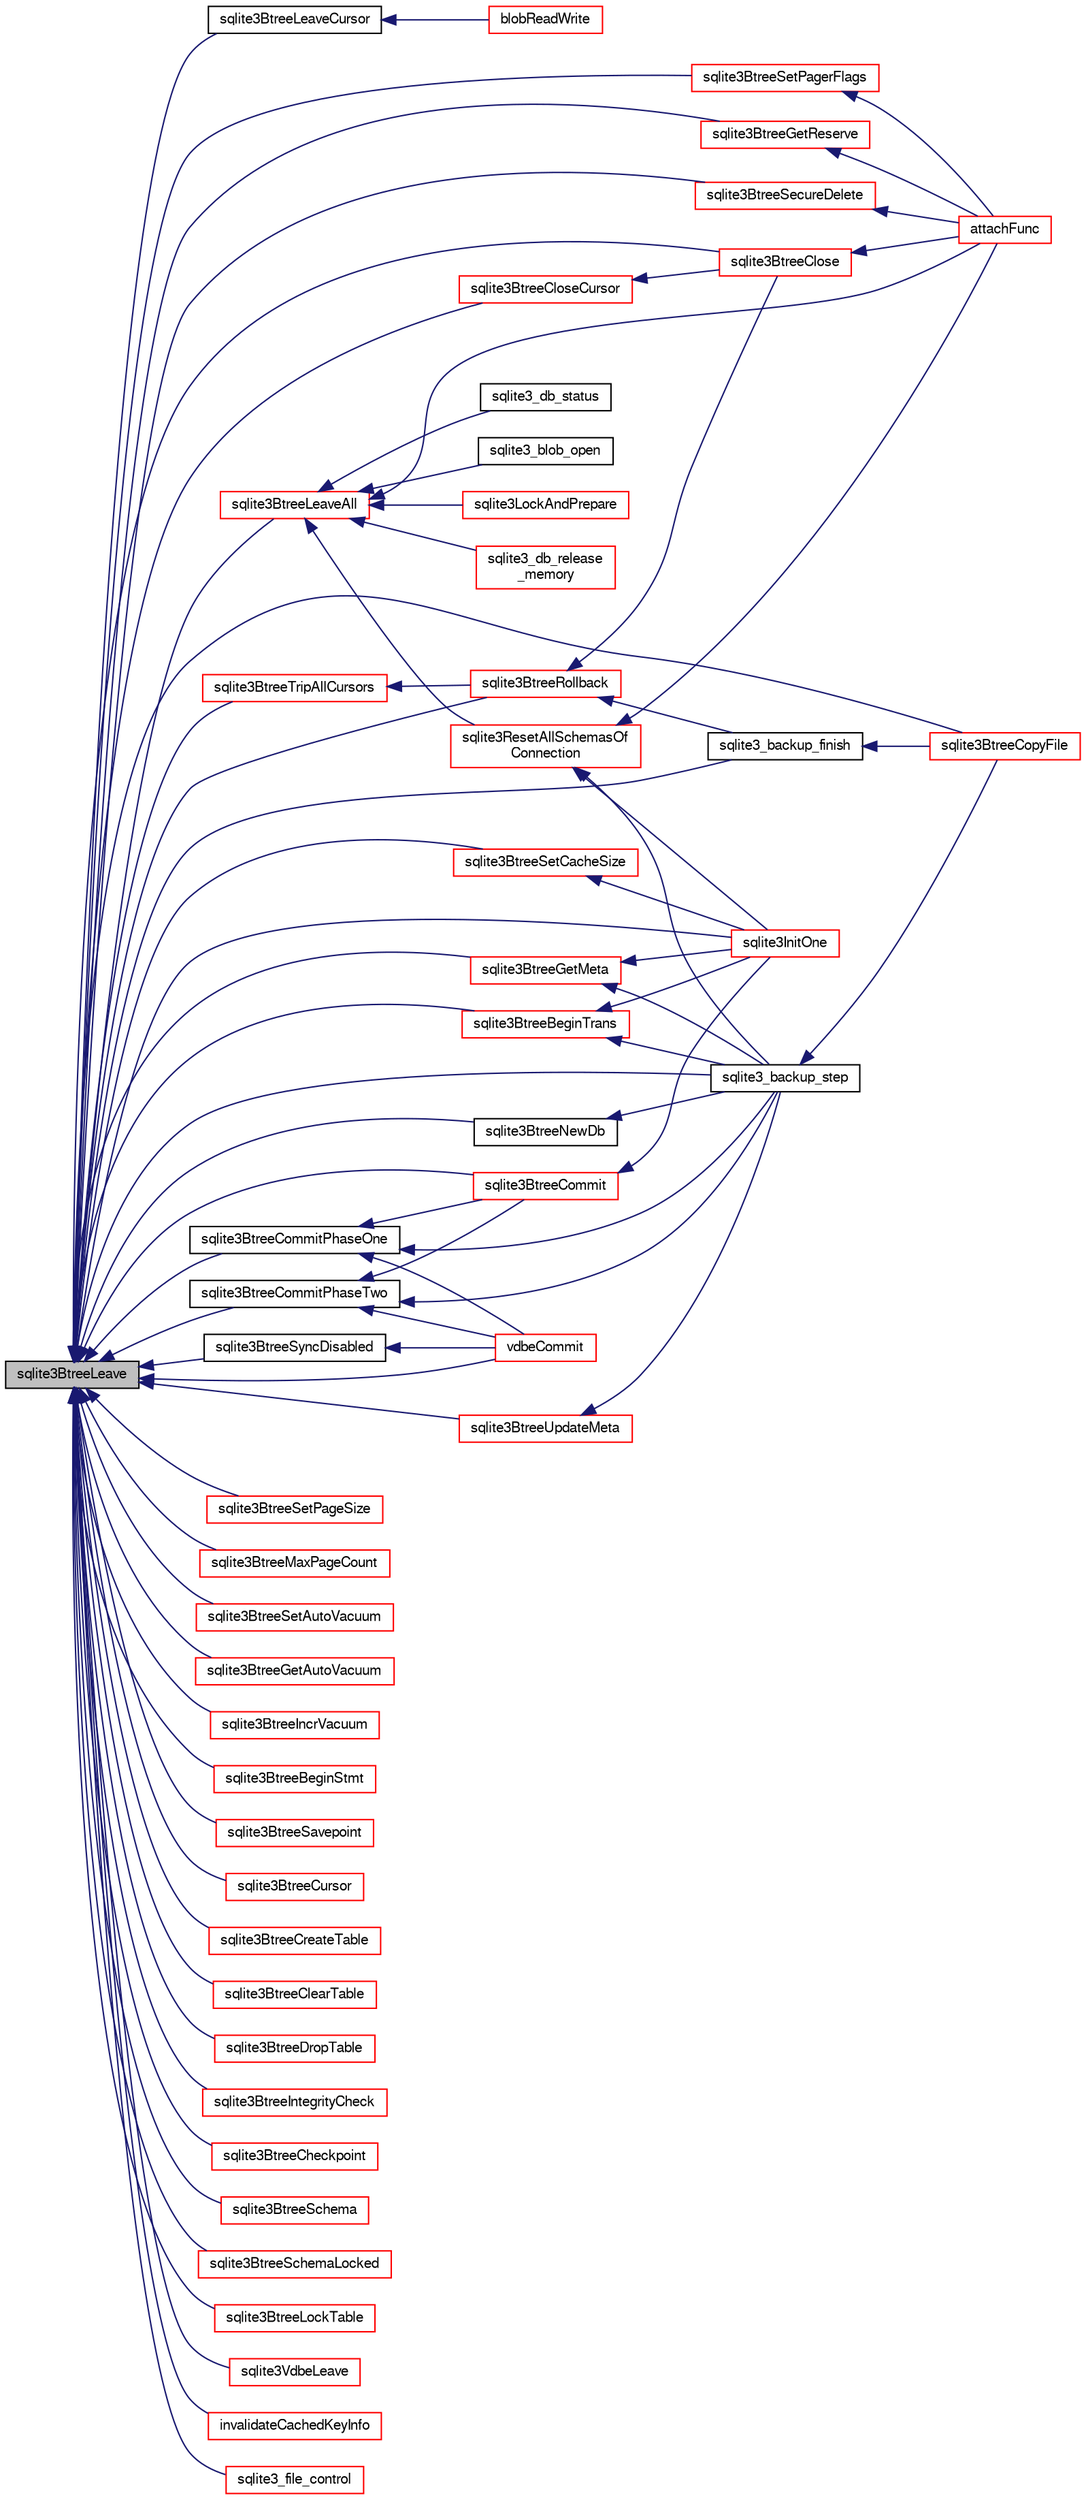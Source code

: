 digraph "sqlite3BtreeLeave"
{
  edge [fontname="FreeSans",fontsize="10",labelfontname="FreeSans",labelfontsize="10"];
  node [fontname="FreeSans",fontsize="10",shape=record];
  rankdir="LR";
  Node457840 [label="sqlite3BtreeLeave",height=0.2,width=0.4,color="black", fillcolor="grey75", style="filled", fontcolor="black"];
  Node457840 -> Node457841 [dir="back",color="midnightblue",fontsize="10",style="solid",fontname="FreeSans"];
  Node457841 [label="sqlite3BtreeLeaveCursor",height=0.2,width=0.4,color="black", fillcolor="white", style="filled",URL="$sqlite3_8c.html#ac03e1186b08d50909efc3f2c79955f7f"];
  Node457841 -> Node457842 [dir="back",color="midnightblue",fontsize="10",style="solid",fontname="FreeSans"];
  Node457842 [label="blobReadWrite",height=0.2,width=0.4,color="red", fillcolor="white", style="filled",URL="$sqlite3_8c.html#a6c1d57e4337ee1b8655215c06dea4046"];
  Node457840 -> Node457845 [dir="back",color="midnightblue",fontsize="10",style="solid",fontname="FreeSans"];
  Node457845 [label="sqlite3BtreeLeaveAll",height=0.2,width=0.4,color="red", fillcolor="white", style="filled",URL="$sqlite3_8c.html#a282e5f429eee8e0aebc7d18068ebccd2"];
  Node457845 -> Node457846 [dir="back",color="midnightblue",fontsize="10",style="solid",fontname="FreeSans"];
  Node457846 [label="sqlite3_db_status",height=0.2,width=0.4,color="black", fillcolor="white", style="filled",URL="$sqlite3_8h.html#ab64e8333313ee2e44116842711818940"];
  Node457845 -> Node457847 [dir="back",color="midnightblue",fontsize="10",style="solid",fontname="FreeSans"];
  Node457847 [label="sqlite3_blob_open",height=0.2,width=0.4,color="black", fillcolor="white", style="filled",URL="$sqlite3_8h.html#adb8ad839a5bdd62a43785132bc7dd518"];
  Node457845 -> Node457848 [dir="back",color="midnightblue",fontsize="10",style="solid",fontname="FreeSans"];
  Node457848 [label="attachFunc",height=0.2,width=0.4,color="red", fillcolor="white", style="filled",URL="$sqlite3_8c.html#a69cb751a7da501b9a0aa37e0d7c3eaf7"];
  Node457845 -> Node457852 [dir="back",color="midnightblue",fontsize="10",style="solid",fontname="FreeSans"];
  Node457852 [label="sqlite3ResetAllSchemasOf\lConnection",height=0.2,width=0.4,color="red", fillcolor="white", style="filled",URL="$sqlite3_8c.html#a2fc0d7e9d7e688a2a81ea4775dd12e33"];
  Node457852 -> Node457853 [dir="back",color="midnightblue",fontsize="10",style="solid",fontname="FreeSans"];
  Node457853 [label="sqlite3_backup_step",height=0.2,width=0.4,color="black", fillcolor="white", style="filled",URL="$sqlite3_8h.html#a1699b75e98d082eebc465a9e64c35269"];
  Node457853 -> Node457854 [dir="back",color="midnightblue",fontsize="10",style="solid",fontname="FreeSans"];
  Node457854 [label="sqlite3BtreeCopyFile",height=0.2,width=0.4,color="red", fillcolor="white", style="filled",URL="$sqlite3_8c.html#a4d9e19a79f0d5c1dfcef0bd137ae83f9"];
  Node457852 -> Node457848 [dir="back",color="midnightblue",fontsize="10",style="solid",fontname="FreeSans"];
  Node457852 -> Node457881 [dir="back",color="midnightblue",fontsize="10",style="solid",fontname="FreeSans"];
  Node457881 [label="sqlite3InitOne",height=0.2,width=0.4,color="red", fillcolor="white", style="filled",URL="$sqlite3_8c.html#ac4318b25df65269906b0379251fe9b85"];
  Node457845 -> Node458030 [dir="back",color="midnightblue",fontsize="10",style="solid",fontname="FreeSans"];
  Node458030 [label="sqlite3LockAndPrepare",height=0.2,width=0.4,color="red", fillcolor="white", style="filled",URL="$sqlite3_8c.html#a5db1ec5589aa2b02c6d979211a8789bd"];
  Node457845 -> Node458104 [dir="back",color="midnightblue",fontsize="10",style="solid",fontname="FreeSans"];
  Node458104 [label="sqlite3_db_release\l_memory",height=0.2,width=0.4,color="red", fillcolor="white", style="filled",URL="$sqlite3_8h.html#af2a4fce512d3398c240178856d1af243"];
  Node457840 -> Node458106 [dir="back",color="midnightblue",fontsize="10",style="solid",fontname="FreeSans"];
  Node458106 [label="sqlite3BtreeClose",height=0.2,width=0.4,color="red", fillcolor="white", style="filled",URL="$sqlite3_8c.html#a729b65009b66a99200496b09c124df01"];
  Node458106 -> Node457848 [dir="back",color="midnightblue",fontsize="10",style="solid",fontname="FreeSans"];
  Node457840 -> Node458111 [dir="back",color="midnightblue",fontsize="10",style="solid",fontname="FreeSans"];
  Node458111 [label="sqlite3BtreeSetCacheSize",height=0.2,width=0.4,color="red", fillcolor="white", style="filled",URL="$sqlite3_8c.html#ac64a997f50ee2fe50f1d2d87aef61364"];
  Node458111 -> Node457881 [dir="back",color="midnightblue",fontsize="10",style="solid",fontname="FreeSans"];
  Node457840 -> Node458112 [dir="back",color="midnightblue",fontsize="10",style="solid",fontname="FreeSans"];
  Node458112 [label="sqlite3BtreeSetPagerFlags",height=0.2,width=0.4,color="red", fillcolor="white", style="filled",URL="$sqlite3_8c.html#ae7501dffaa3b3fcd63da529a903d8295"];
  Node458112 -> Node457848 [dir="back",color="midnightblue",fontsize="10",style="solid",fontname="FreeSans"];
  Node457840 -> Node458114 [dir="back",color="midnightblue",fontsize="10",style="solid",fontname="FreeSans"];
  Node458114 [label="sqlite3BtreeSyncDisabled",height=0.2,width=0.4,color="black", fillcolor="white", style="filled",URL="$sqlite3_8c.html#acb2e823a141349454a5f978e291820b3"];
  Node458114 -> Node458115 [dir="back",color="midnightblue",fontsize="10",style="solid",fontname="FreeSans"];
  Node458115 [label="vdbeCommit",height=0.2,width=0.4,color="red", fillcolor="white", style="filled",URL="$sqlite3_8c.html#a5d7f1e0625451b987728f600cfe1b92d"];
  Node457840 -> Node458116 [dir="back",color="midnightblue",fontsize="10",style="solid",fontname="FreeSans"];
  Node458116 [label="sqlite3BtreeSetPageSize",height=0.2,width=0.4,color="red", fillcolor="white", style="filled",URL="$sqlite3_8c.html#ad9c65e8377c831a80e0ac1f108c43f3e"];
  Node457840 -> Node458124 [dir="back",color="midnightblue",fontsize="10",style="solid",fontname="FreeSans"];
  Node458124 [label="sqlite3BtreeGetReserve",height=0.2,width=0.4,color="red", fillcolor="white", style="filled",URL="$sqlite3_8c.html#a68011b8563328468149157a52e70e984"];
  Node458124 -> Node457848 [dir="back",color="midnightblue",fontsize="10",style="solid",fontname="FreeSans"];
  Node457840 -> Node458239 [dir="back",color="midnightblue",fontsize="10",style="solid",fontname="FreeSans"];
  Node458239 [label="sqlite3BtreeMaxPageCount",height=0.2,width=0.4,color="red", fillcolor="white", style="filled",URL="$sqlite3_8c.html#a04e69e5ca8c3f4a275729bb4067fc8f1"];
  Node457840 -> Node458240 [dir="back",color="midnightblue",fontsize="10",style="solid",fontname="FreeSans"];
  Node458240 [label="sqlite3BtreeSecureDelete",height=0.2,width=0.4,color="red", fillcolor="white", style="filled",URL="$sqlite3_8c.html#a0ba475c4ebefd8b4efae643a5fdec364"];
  Node458240 -> Node457848 [dir="back",color="midnightblue",fontsize="10",style="solid",fontname="FreeSans"];
  Node457840 -> Node458241 [dir="back",color="midnightblue",fontsize="10",style="solid",fontname="FreeSans"];
  Node458241 [label="sqlite3BtreeSetAutoVacuum",height=0.2,width=0.4,color="red", fillcolor="white", style="filled",URL="$sqlite3_8c.html#a6cb08515ad39617bc044a4aa96941214"];
  Node457840 -> Node458242 [dir="back",color="midnightblue",fontsize="10",style="solid",fontname="FreeSans"];
  Node458242 [label="sqlite3BtreeGetAutoVacuum",height=0.2,width=0.4,color="red", fillcolor="white", style="filled",URL="$sqlite3_8c.html#ac309964abd264c81f359eb521dbe7592"];
  Node457840 -> Node458224 [dir="back",color="midnightblue",fontsize="10",style="solid",fontname="FreeSans"];
  Node458224 [label="sqlite3BtreeNewDb",height=0.2,width=0.4,color="black", fillcolor="white", style="filled",URL="$sqlite3_8c.html#a08d2026f82b067753a698376c12c0324"];
  Node458224 -> Node457853 [dir="back",color="midnightblue",fontsize="10",style="solid",fontname="FreeSans"];
  Node457840 -> Node458132 [dir="back",color="midnightblue",fontsize="10",style="solid",fontname="FreeSans"];
  Node458132 [label="sqlite3BtreeBeginTrans",height=0.2,width=0.4,color="red", fillcolor="white", style="filled",URL="$sqlite3_8c.html#a52d6706df15c67c22aa7d0e290c16bf5"];
  Node458132 -> Node457853 [dir="back",color="midnightblue",fontsize="10",style="solid",fontname="FreeSans"];
  Node458132 -> Node457881 [dir="back",color="midnightblue",fontsize="10",style="solid",fontname="FreeSans"];
  Node457840 -> Node458172 [dir="back",color="midnightblue",fontsize="10",style="solid",fontname="FreeSans"];
  Node458172 [label="sqlite3BtreeIncrVacuum",height=0.2,width=0.4,color="red", fillcolor="white", style="filled",URL="$sqlite3_8c.html#a0b4c98acfd785fc6d5dc5c3237030318"];
  Node457840 -> Node458174 [dir="back",color="midnightblue",fontsize="10",style="solid",fontname="FreeSans"];
  Node458174 [label="sqlite3BtreeCommitPhaseOne",height=0.2,width=0.4,color="black", fillcolor="white", style="filled",URL="$sqlite3_8c.html#ae266cba101e64ad99a166f237532e262"];
  Node458174 -> Node458175 [dir="back",color="midnightblue",fontsize="10",style="solid",fontname="FreeSans"];
  Node458175 [label="sqlite3BtreeCommit",height=0.2,width=0.4,color="red", fillcolor="white", style="filled",URL="$sqlite3_8c.html#a8e56ab314556935f9f73080147d26419"];
  Node458175 -> Node457881 [dir="back",color="midnightblue",fontsize="10",style="solid",fontname="FreeSans"];
  Node458174 -> Node457853 [dir="back",color="midnightblue",fontsize="10",style="solid",fontname="FreeSans"];
  Node458174 -> Node458115 [dir="back",color="midnightblue",fontsize="10",style="solid",fontname="FreeSans"];
  Node457840 -> Node458202 [dir="back",color="midnightblue",fontsize="10",style="solid",fontname="FreeSans"];
  Node458202 [label="sqlite3BtreeCommitPhaseTwo",height=0.2,width=0.4,color="black", fillcolor="white", style="filled",URL="$sqlite3_8c.html#a84764f43cb4ca50bcac1fc674e8d6dd9"];
  Node458202 -> Node458175 [dir="back",color="midnightblue",fontsize="10",style="solid",fontname="FreeSans"];
  Node458202 -> Node457853 [dir="back",color="midnightblue",fontsize="10",style="solid",fontname="FreeSans"];
  Node458202 -> Node458115 [dir="back",color="midnightblue",fontsize="10",style="solid",fontname="FreeSans"];
  Node457840 -> Node458175 [dir="back",color="midnightblue",fontsize="10",style="solid",fontname="FreeSans"];
  Node457840 -> Node458233 [dir="back",color="midnightblue",fontsize="10",style="solid",fontname="FreeSans"];
  Node458233 [label="sqlite3BtreeTripAllCursors",height=0.2,width=0.4,color="red", fillcolor="white", style="filled",URL="$sqlite3_8c.html#a7e94025b9bd56e9e9ccf148d1a0e1acf"];
  Node458233 -> Node458178 [dir="back",color="midnightblue",fontsize="10",style="solid",fontname="FreeSans"];
  Node458178 [label="sqlite3BtreeRollback",height=0.2,width=0.4,color="red", fillcolor="white", style="filled",URL="$sqlite3_8c.html#a317473acdafdd688385c8954f09de186"];
  Node458178 -> Node458106 [dir="back",color="midnightblue",fontsize="10",style="solid",fontname="FreeSans"];
  Node458178 -> Node458067 [dir="back",color="midnightblue",fontsize="10",style="solid",fontname="FreeSans"];
  Node458067 [label="sqlite3_backup_finish",height=0.2,width=0.4,color="black", fillcolor="white", style="filled",URL="$sqlite3_8h.html#a176857dd58d99be53b6d7305533e0048"];
  Node458067 -> Node457854 [dir="back",color="midnightblue",fontsize="10",style="solid",fontname="FreeSans"];
  Node457840 -> Node458178 [dir="back",color="midnightblue",fontsize="10",style="solid",fontname="FreeSans"];
  Node457840 -> Node458243 [dir="back",color="midnightblue",fontsize="10",style="solid",fontname="FreeSans"];
  Node458243 [label="sqlite3BtreeBeginStmt",height=0.2,width=0.4,color="red", fillcolor="white", style="filled",URL="$sqlite3_8c.html#ab0f7f15665a2d93234e9309410841b1d"];
  Node457840 -> Node458207 [dir="back",color="midnightblue",fontsize="10",style="solid",fontname="FreeSans"];
  Node458207 [label="sqlite3BtreeSavepoint",height=0.2,width=0.4,color="red", fillcolor="white", style="filled",URL="$sqlite3_8c.html#a4580edf7e5192abf64317a3931972115"];
  Node457840 -> Node458244 [dir="back",color="midnightblue",fontsize="10",style="solid",fontname="FreeSans"];
  Node458244 [label="sqlite3BtreeCursor",height=0.2,width=0.4,color="red", fillcolor="white", style="filled",URL="$sqlite3_8c.html#abd140657aba42c5f3ed6c7e17d99aa50"];
  Node457840 -> Node458232 [dir="back",color="midnightblue",fontsize="10",style="solid",fontname="FreeSans"];
  Node458232 [label="sqlite3BtreeCloseCursor",height=0.2,width=0.4,color="red", fillcolor="white", style="filled",URL="$sqlite3_8c.html#a7f494da0a512d247d690d6bc19397791"];
  Node458232 -> Node458106 [dir="back",color="midnightblue",fontsize="10",style="solid",fontname="FreeSans"];
  Node457840 -> Node458177 [dir="back",color="midnightblue",fontsize="10",style="solid",fontname="FreeSans"];
  Node458177 [label="sqlite3BtreeCreateTable",height=0.2,width=0.4,color="red", fillcolor="white", style="filled",URL="$sqlite3_8c.html#a1a9ef91a0faff12254ec3f58cade3291"];
  Node457840 -> Node458166 [dir="back",color="midnightblue",fontsize="10",style="solid",fontname="FreeSans"];
  Node458166 [label="sqlite3BtreeClearTable",height=0.2,width=0.4,color="red", fillcolor="white", style="filled",URL="$sqlite3_8c.html#ac2fcbee7dcc155d776ecf9d5151f3872"];
  Node457840 -> Node458169 [dir="back",color="midnightblue",fontsize="10",style="solid",fontname="FreeSans"];
  Node458169 [label="sqlite3BtreeDropTable",height=0.2,width=0.4,color="red", fillcolor="white", style="filled",URL="$sqlite3_8c.html#a7b9a218bc08d8acfc94b74ea5c47eaa8"];
  Node457840 -> Node458245 [dir="back",color="midnightblue",fontsize="10",style="solid",fontname="FreeSans"];
  Node458245 [label="sqlite3BtreeGetMeta",height=0.2,width=0.4,color="red", fillcolor="white", style="filled",URL="$sqlite3_8c.html#aa1124ad3e3ee4dada2aa96eebd4e9c9a"];
  Node458245 -> Node457853 [dir="back",color="midnightblue",fontsize="10",style="solid",fontname="FreeSans"];
  Node458245 -> Node457881 [dir="back",color="midnightblue",fontsize="10",style="solid",fontname="FreeSans"];
  Node457840 -> Node458226 [dir="back",color="midnightblue",fontsize="10",style="solid",fontname="FreeSans"];
  Node458226 [label="sqlite3BtreeUpdateMeta",height=0.2,width=0.4,color="red", fillcolor="white", style="filled",URL="$sqlite3_8c.html#a550ba529de456d619365377b5528641c"];
  Node458226 -> Node457853 [dir="back",color="midnightblue",fontsize="10",style="solid",fontname="FreeSans"];
  Node457840 -> Node458198 [dir="back",color="midnightblue",fontsize="10",style="solid",fontname="FreeSans"];
  Node458198 [label="sqlite3BtreeIntegrityCheck",height=0.2,width=0.4,color="red", fillcolor="white", style="filled",URL="$sqlite3_8c.html#aa00011902d9e5ba26452d147c43fa1d8"];
  Node457840 -> Node458246 [dir="back",color="midnightblue",fontsize="10",style="solid",fontname="FreeSans"];
  Node458246 [label="sqlite3BtreeCheckpoint",height=0.2,width=0.4,color="red", fillcolor="white", style="filled",URL="$sqlite3_8c.html#a7aa6f5fb12dca5d734397768e90ae119"];
  Node457840 -> Node458252 [dir="back",color="midnightblue",fontsize="10",style="solid",fontname="FreeSans"];
  Node458252 [label="sqlite3BtreeSchema",height=0.2,width=0.4,color="red", fillcolor="white", style="filled",URL="$sqlite3_8c.html#af5345180c083a3a4b3d5ebb11986ea4a"];
  Node457840 -> Node458253 [dir="back",color="midnightblue",fontsize="10",style="solid",fontname="FreeSans"];
  Node458253 [label="sqlite3BtreeSchemaLocked",height=0.2,width=0.4,color="red", fillcolor="white", style="filled",URL="$sqlite3_8c.html#a46e6aacc6b039bae84b1d1a86ce9000c"];
  Node457840 -> Node458254 [dir="back",color="midnightblue",fontsize="10",style="solid",fontname="FreeSans"];
  Node458254 [label="sqlite3BtreeLockTable",height=0.2,width=0.4,color="red", fillcolor="white", style="filled",URL="$sqlite3_8c.html#a36a6186d6acb1402c1f843528603596d"];
  Node457840 -> Node457853 [dir="back",color="midnightblue",fontsize="10",style="solid",fontname="FreeSans"];
  Node457840 -> Node458067 [dir="back",color="midnightblue",fontsize="10",style="solid",fontname="FreeSans"];
  Node457840 -> Node457854 [dir="back",color="midnightblue",fontsize="10",style="solid",fontname="FreeSans"];
  Node457840 -> Node458255 [dir="back",color="midnightblue",fontsize="10",style="solid",fontname="FreeSans"];
  Node458255 [label="sqlite3VdbeLeave",height=0.2,width=0.4,color="red", fillcolor="white", style="filled",URL="$sqlite3_8c.html#acb859cd67daac2af35cabdb7b5b706f5"];
  Node457840 -> Node458115 [dir="back",color="midnightblue",fontsize="10",style="solid",fontname="FreeSans"];
  Node457840 -> Node457881 [dir="back",color="midnightblue",fontsize="10",style="solid",fontname="FreeSans"];
  Node457840 -> Node458256 [dir="back",color="midnightblue",fontsize="10",style="solid",fontname="FreeSans"];
  Node458256 [label="invalidateCachedKeyInfo",height=0.2,width=0.4,color="red", fillcolor="white", style="filled",URL="$sqlite3_8c.html#aa51ec313a2008d71a008b181efabff79"];
  Node457840 -> Node458261 [dir="back",color="midnightblue",fontsize="10",style="solid",fontname="FreeSans"];
  Node458261 [label="sqlite3_file_control",height=0.2,width=0.4,color="red", fillcolor="white", style="filled",URL="$sqlite3_8h.html#a33ffb71cb1ea1f7c5f0564166c7d6c08"];
}
